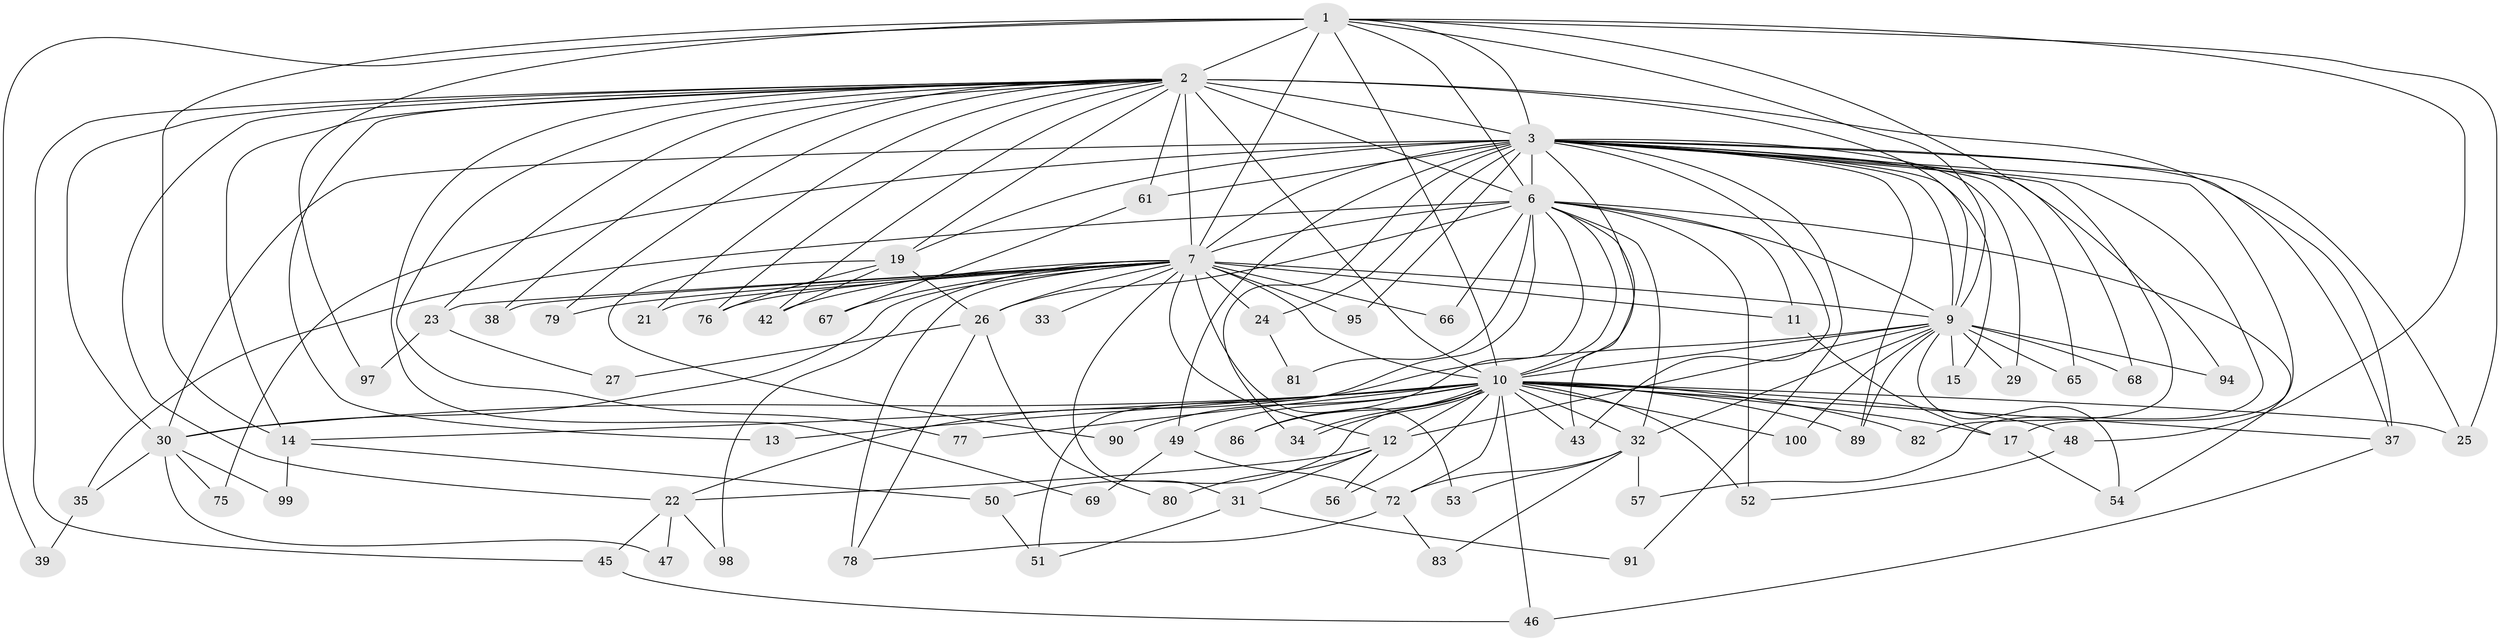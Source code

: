 // original degree distribution, {16: 0.01, 14: 0.01, 21: 0.01, 17: 0.01, 20: 0.03, 19: 0.01, 23: 0.01, 33: 0.01, 4: 0.07, 8: 0.02, 2: 0.51, 5: 0.01, 3: 0.26, 6: 0.03}
// Generated by graph-tools (version 1.1) at 2025/11/02/21/25 10:11:07]
// undirected, 71 vertices, 169 edges
graph export_dot {
graph [start="1"]
  node [color=gray90,style=filled];
  1 [super="+64"];
  2 [super="+5"];
  3 [super="+4"];
  6 [super="+74"];
  7 [super="+8"];
  9 [super="+84"];
  10 [super="+41"];
  11;
  12 [super="+18"];
  13;
  14 [super="+16"];
  15;
  17 [super="+20"];
  19 [super="+63"];
  21;
  22 [super="+44"];
  23;
  24 [super="+28"];
  25 [super="+60"];
  26 [super="+58"];
  27;
  29;
  30 [super="+71"];
  31 [super="+88"];
  32 [super="+70"];
  33;
  34 [super="+36"];
  35;
  37 [super="+40"];
  38;
  39;
  42;
  43 [super="+59"];
  45;
  46 [super="+87"];
  47;
  48;
  49;
  50;
  51;
  52 [super="+55"];
  53 [super="+62"];
  54 [super="+93"];
  56;
  57;
  61;
  65;
  66;
  67;
  68;
  69;
  72 [super="+73"];
  75;
  76 [super="+85"];
  77;
  78 [super="+92"];
  79;
  80;
  81;
  82;
  83;
  86;
  89 [super="+96"];
  90;
  91;
  94;
  95;
  97;
  98;
  99;
  100;
  1 -- 2 [weight=2];
  1 -- 3 [weight=2];
  1 -- 6;
  1 -- 7 [weight=3];
  1 -- 9;
  1 -- 10;
  1 -- 25;
  1 -- 39;
  1 -- 48;
  1 -- 94;
  1 -- 97;
  1 -- 14;
  2 -- 3 [weight=4];
  2 -- 6 [weight=2];
  2 -- 7 [weight=4];
  2 -- 9 [weight=2];
  2 -- 10 [weight=2];
  2 -- 30;
  2 -- 38;
  2 -- 42;
  2 -- 61;
  2 -- 69;
  2 -- 76;
  2 -- 13;
  2 -- 14;
  2 -- 77;
  2 -- 79;
  2 -- 19;
  2 -- 21;
  2 -- 23;
  2 -- 45;
  2 -- 22;
  2 -- 37;
  3 -- 6 [weight=2];
  3 -- 7 [weight=4];
  3 -- 9 [weight=2];
  3 -- 10 [weight=2];
  3 -- 19;
  3 -- 24;
  3 -- 37;
  3 -- 43;
  3 -- 49;
  3 -- 57;
  3 -- 82;
  3 -- 91;
  3 -- 95;
  3 -- 65;
  3 -- 68;
  3 -- 75;
  3 -- 15;
  3 -- 89;
  3 -- 25;
  3 -- 29;
  3 -- 61;
  3 -- 30;
  3 -- 17;
  3 -- 34;
  6 -- 7 [weight=2];
  6 -- 9;
  6 -- 10;
  6 -- 26;
  6 -- 32;
  6 -- 35;
  6 -- 51;
  6 -- 52;
  6 -- 54;
  6 -- 66;
  6 -- 81;
  6 -- 86;
  6 -- 11;
  6 -- 43;
  7 -- 9 [weight=2];
  7 -- 10 [weight=2];
  7 -- 11 [weight=2];
  7 -- 12;
  7 -- 21;
  7 -- 23;
  7 -- 26;
  7 -- 30;
  7 -- 95;
  7 -- 53 [weight=2];
  7 -- 66;
  7 -- 67;
  7 -- 78;
  7 -- 79;
  7 -- 24 [weight=2];
  7 -- 31;
  7 -- 33;
  7 -- 98;
  7 -- 38;
  7 -- 42;
  7 -- 76;
  9 -- 10;
  9 -- 15;
  9 -- 22;
  9 -- 29;
  9 -- 54;
  9 -- 65;
  9 -- 68;
  9 -- 89;
  9 -- 94;
  9 -- 100;
  9 -- 12;
  9 -- 32;
  10 -- 12 [weight=2];
  10 -- 13;
  10 -- 14;
  10 -- 17;
  10 -- 32;
  10 -- 34;
  10 -- 34;
  10 -- 37;
  10 -- 43;
  10 -- 48;
  10 -- 49;
  10 -- 50;
  10 -- 52;
  10 -- 56;
  10 -- 72;
  10 -- 82;
  10 -- 86;
  10 -- 90;
  10 -- 100;
  10 -- 77;
  10 -- 30;
  10 -- 46;
  10 -- 25;
  10 -- 89;
  11 -- 17;
  12 -- 22;
  12 -- 31;
  12 -- 56;
  12 -- 80;
  14 -- 50;
  14 -- 99;
  17 -- 54;
  19 -- 42;
  19 -- 76;
  19 -- 90;
  19 -- 26;
  22 -- 45;
  22 -- 47;
  22 -- 98;
  23 -- 27;
  23 -- 97;
  24 -- 81;
  26 -- 27;
  26 -- 78;
  26 -- 80;
  30 -- 35;
  30 -- 47;
  30 -- 75;
  30 -- 99;
  31 -- 91;
  31 -- 51;
  32 -- 53;
  32 -- 57;
  32 -- 72;
  32 -- 83;
  35 -- 39;
  37 -- 46;
  45 -- 46;
  48 -- 52;
  49 -- 69;
  49 -- 72;
  50 -- 51;
  61 -- 67;
  72 -- 78;
  72 -- 83;
}
